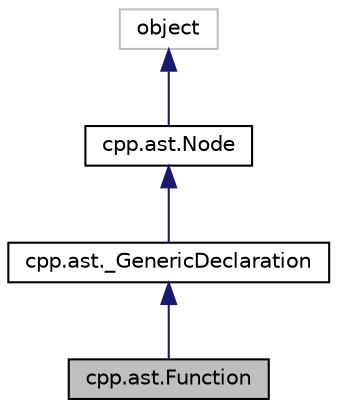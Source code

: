 digraph "cpp.ast.Function"
{
  edge [fontname="Helvetica",fontsize="10",labelfontname="Helvetica",labelfontsize="10"];
  node [fontname="Helvetica",fontsize="10",shape=record];
  Node5 [label="cpp.ast.Function",height=0.2,width=0.4,color="black", fillcolor="grey75", style="filled", fontcolor="black"];
  Node6 -> Node5 [dir="back",color="midnightblue",fontsize="10",style="solid"];
  Node6 [label="cpp.ast._GenericDeclaration",height=0.2,width=0.4,color="black", fillcolor="white", style="filled",URL="$classcpp_1_1ast_1_1__GenericDeclaration.html"];
  Node7 -> Node6 [dir="back",color="midnightblue",fontsize="10",style="solid"];
  Node7 [label="cpp.ast.Node",height=0.2,width=0.4,color="black", fillcolor="white", style="filled",URL="$classcpp_1_1ast_1_1Node.html"];
  Node8 -> Node7 [dir="back",color="midnightblue",fontsize="10",style="solid"];
  Node8 [label="object",height=0.2,width=0.4,color="grey75", fillcolor="white", style="filled"];
}

